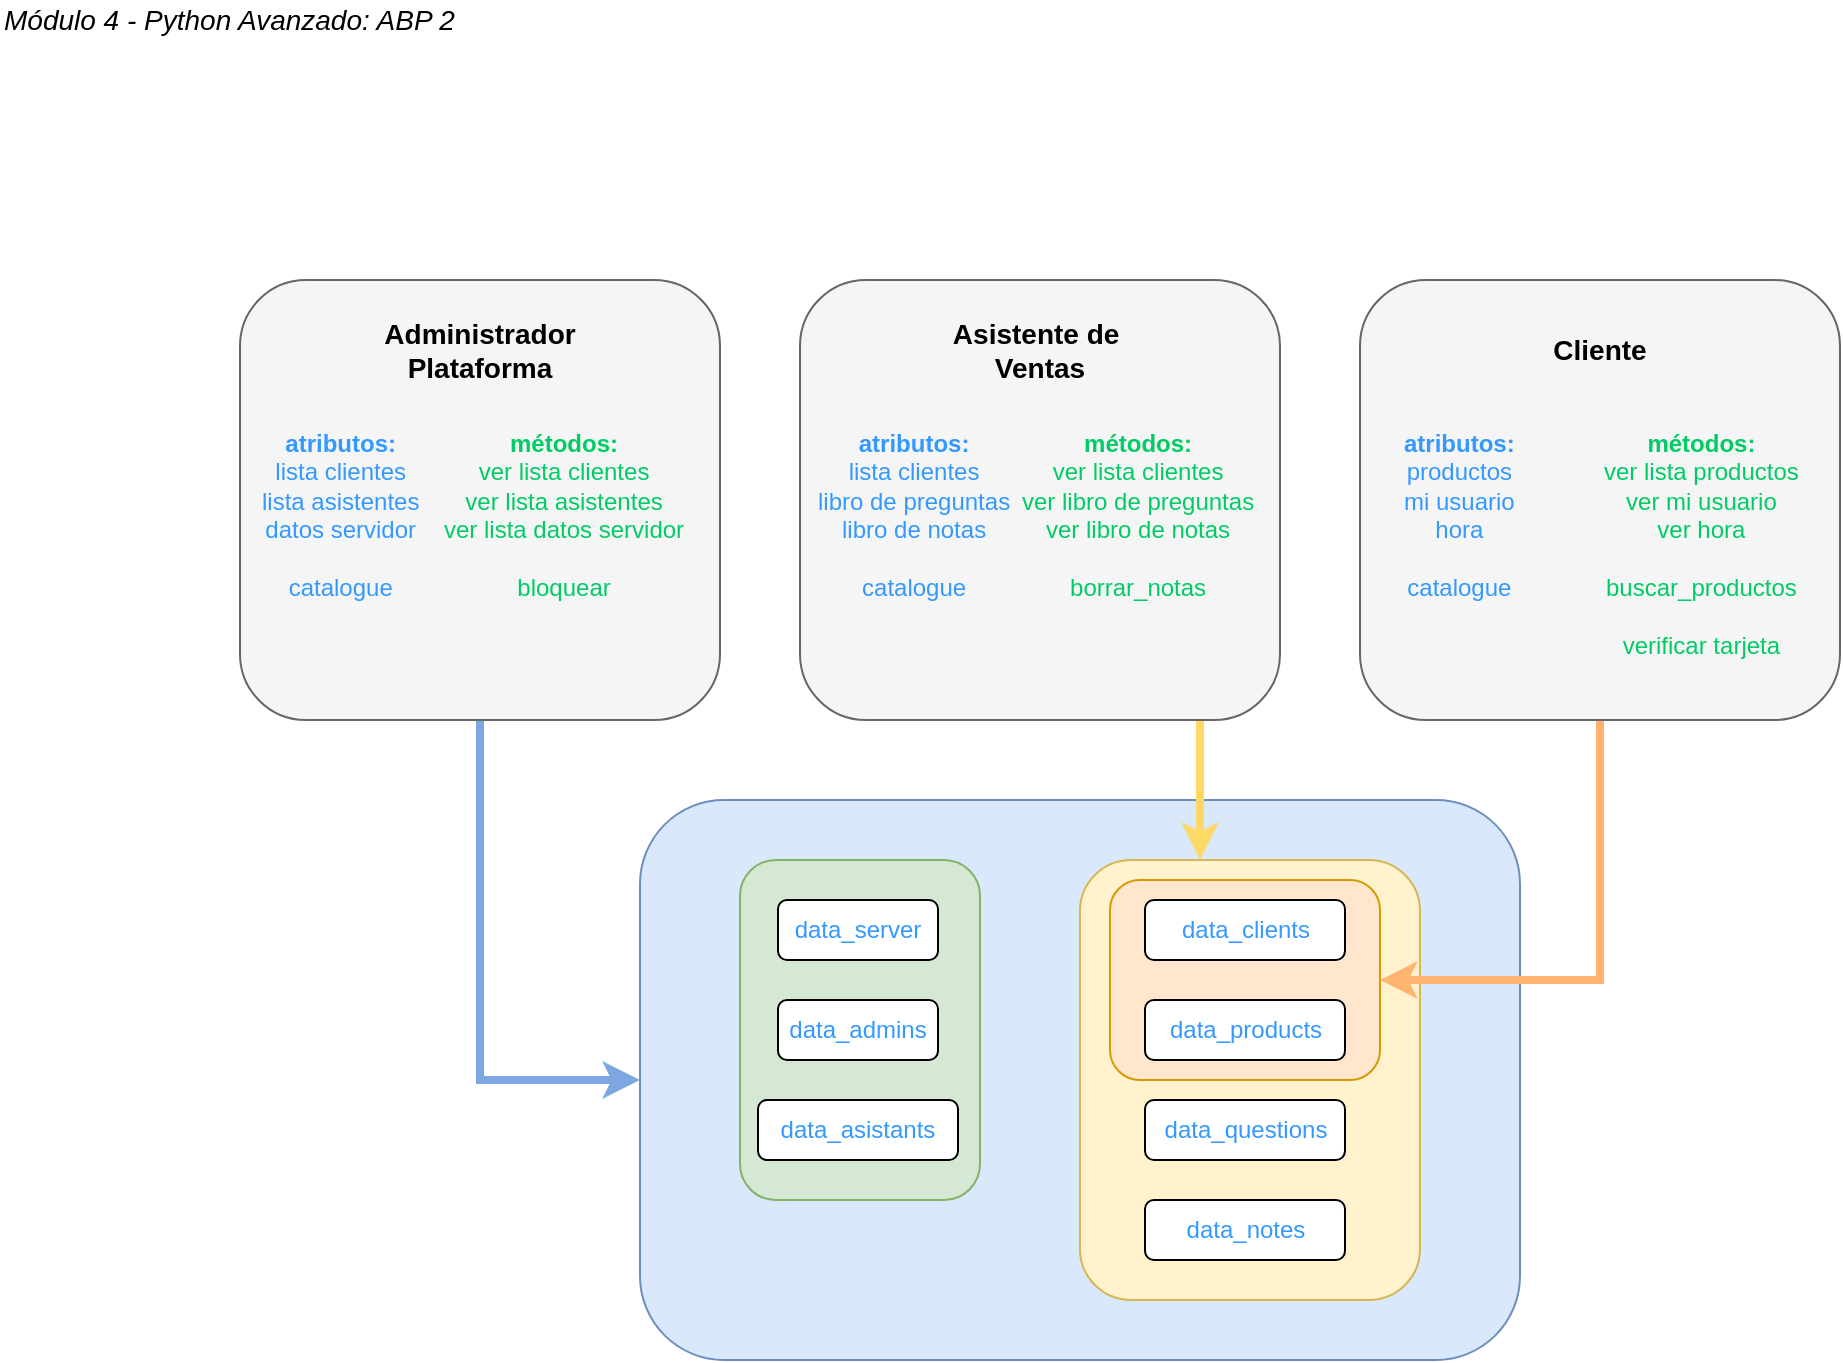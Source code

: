 <mxfile version="16.5.1" type="device"><diagram name="m4-ABP2" id="_I3ee8zGnu8vig8RhU9l"><mxGraphModel dx="946" dy="600" grid="1" gridSize="10" guides="1" tooltips="1" connect="1" arrows="1" fold="1" page="1" pageScale="1" pageWidth="1169" pageHeight="827" math="0" shadow="0"><root><mxCell id="O9lXNaPvnZDHVMcwYIjZ-0"/><mxCell id="O9lXNaPvnZDHVMcwYIjZ-1" parent="O9lXNaPvnZDHVMcwYIjZ-0"/><mxCell id="EaEMciqMXt_z6LUClSzP-9" value="&lt;div style=&quot;color: rgb(51 , 153 , 255) ; text-align: left&quot;&gt;&lt;br&gt;&lt;/div&gt;" style="rounded=1;whiteSpace=wrap;html=1;fillColor=#dae8fc;strokeColor=#6c8ebf;" parent="O9lXNaPvnZDHVMcwYIjZ-1" vertex="1"><mxGeometry x="360" y="440" width="440" height="280" as="geometry"/></mxCell><mxCell id="EaEMciqMXt_z6LUClSzP-8" value="&lt;div style=&quot;color: rgb(51 , 153 , 255) ; text-align: left&quot;&gt;&lt;br&gt;&lt;/div&gt;" style="rounded=1;whiteSpace=wrap;html=1;fillColor=#fff2cc;strokeColor=#d6b656;" parent="O9lXNaPvnZDHVMcwYIjZ-1" vertex="1"><mxGeometry x="580" y="470" width="170" height="220" as="geometry"/></mxCell><mxCell id="EaEMciqMXt_z6LUClSzP-13" value="&lt;div style=&quot;color: rgb(51 , 153 , 255) ; text-align: left&quot;&gt;&lt;br&gt;&lt;/div&gt;" style="rounded=1;whiteSpace=wrap;html=1;fillColor=#ffe6cc;strokeColor=#d79b00;" parent="O9lXNaPvnZDHVMcwYIjZ-1" vertex="1"><mxGeometry x="595" y="480" width="135" height="100" as="geometry"/></mxCell><mxCell id="ffkflUCUIrwLm2eqOavv-32" value="&lt;div style=&quot;color: rgb(51 , 153 , 255) ; text-align: left&quot;&gt;&lt;br&gt;&lt;/div&gt;" style="rounded=1;whiteSpace=wrap;html=1;fillColor=#d5e8d4;strokeColor=#82b366;" parent="O9lXNaPvnZDHVMcwYIjZ-1" vertex="1"><mxGeometry x="410" y="470" width="120" height="170" as="geometry"/></mxCell><mxCell id="EaEMciqMXt_z6LUClSzP-12" style="edgeStyle=orthogonalEdgeStyle;rounded=0;orthogonalLoop=1;jettySize=auto;html=1;entryX=0;entryY=0.5;entryDx=0;entryDy=0;strokeColor=#7EA6E0;strokeWidth=4;" parent="O9lXNaPvnZDHVMcwYIjZ-1" source="O9lXNaPvnZDHVMcwYIjZ-10" target="EaEMciqMXt_z6LUClSzP-9" edge="1"><mxGeometry relative="1" as="geometry"/></mxCell><mxCell id="O9lXNaPvnZDHVMcwYIjZ-10" value="" style="rounded=1;whiteSpace=wrap;html=1;fillColor=#f5f5f5;strokeColor=#666666;fontColor=#333333;fontStyle=1;fontSize=14;" parent="O9lXNaPvnZDHVMcwYIjZ-1" vertex="1"><mxGeometry x="160" y="180" width="240" height="220" as="geometry"/></mxCell><mxCell id="O9lXNaPvnZDHVMcwYIjZ-11" value="Administrador Plataforma" style="text;html=1;strokeColor=none;fillColor=none;align=center;verticalAlign=middle;whiteSpace=wrap;rounded=0;fontStyle=1;fontSize=14;" parent="O9lXNaPvnZDHVMcwYIjZ-1" vertex="1"><mxGeometry x="205" y="200" width="150" height="30" as="geometry"/></mxCell><mxCell id="O9lXNaPvnZDHVMcwYIjZ-12" value="&lt;div style=&quot;text-align: center&quot;&gt;&lt;font face=&quot;helvetica&quot;&gt;&lt;b&gt;atributos:&lt;/b&gt;&lt;/font&gt;&lt;/div&gt;&lt;div style=&quot;text-align: center&quot;&gt;&lt;font face=&quot;helvetica&quot;&gt;lista clientes&lt;/font&gt;&lt;/div&gt;&lt;div style=&quot;text-align: center&quot;&gt;&lt;font face=&quot;helvetica&quot;&gt;lista asistentes&lt;/font&gt;&lt;/div&gt;&lt;div style=&quot;text-align: center&quot;&gt;&lt;font face=&quot;helvetica&quot;&gt;datos servidor&lt;/font&gt;&lt;/div&gt;&lt;div style=&quot;text-align: center&quot;&gt;&lt;font face=&quot;helvetica&quot;&gt;&lt;br&gt;&lt;/font&gt;&lt;/div&gt;&lt;div style=&quot;text-align: center&quot;&gt;&lt;font face=&quot;helvetica&quot;&gt;catalogue&lt;br&gt;&lt;/font&gt;&lt;/div&gt;" style="text;whiteSpace=wrap;html=1;fontColor=#3399FF;" parent="O9lXNaPvnZDHVMcwYIjZ-1" vertex="1"><mxGeometry x="169" y="248" width="90" height="112" as="geometry"/></mxCell><mxCell id="O9lXNaPvnZDHVMcwYIjZ-13" value="&lt;div style=&quot;text-align: center&quot;&gt;&lt;font face=&quot;helvetica&quot;&gt;&lt;b&gt;métodos:&lt;/b&gt;&lt;/font&gt;&lt;/div&gt;&lt;div style=&quot;text-align: center&quot;&gt;&lt;font face=&quot;helvetica&quot;&gt;ver lista clientes&lt;/font&gt;&lt;/div&gt;&lt;div style=&quot;text-align: center&quot;&gt;&lt;font face=&quot;helvetica&quot;&gt;ver lista asistentes&lt;/font&gt;&lt;/div&gt;&lt;div style=&quot;text-align: center&quot;&gt;&lt;font face=&quot;helvetica&quot;&gt;ver lista datos servidor&lt;/font&gt;&lt;/div&gt;&lt;div style=&quot;text-align: center&quot;&gt;&lt;font face=&quot;helvetica&quot;&gt;&lt;br&gt;&lt;/font&gt;&lt;/div&gt;&lt;div style=&quot;text-align: center&quot;&gt;&lt;font face=&quot;helvetica&quot;&gt;bloquear&lt;br&gt;&lt;/font&gt;&lt;/div&gt;" style="text;whiteSpace=wrap;html=1;fontColor=#00CC66;" parent="O9lXNaPvnZDHVMcwYIjZ-1" vertex="1"><mxGeometry x="260" y="248" width="127" height="112" as="geometry"/></mxCell><mxCell id="O9lXNaPvnZDHVMcwYIjZ-19" value="Módulo 4 - Python Avanzado: ABP 2" style="text;html=1;strokeColor=none;fillColor=none;align=left;verticalAlign=middle;whiteSpace=wrap;rounded=0;fontStyle=2;fontSize=14;" parent="O9lXNaPvnZDHVMcwYIjZ-1" vertex="1"><mxGeometry x="40" y="40" width="280" height="20" as="geometry"/></mxCell><mxCell id="EaEMciqMXt_z6LUClSzP-10" style="edgeStyle=orthogonalEdgeStyle;rounded=0;orthogonalLoop=1;jettySize=auto;html=1;strokeColor=#FFD966;strokeWidth=4;" parent="O9lXNaPvnZDHVMcwYIjZ-1" source="ffkflUCUIrwLm2eqOavv-0" target="EaEMciqMXt_z6LUClSzP-8" edge="1"><mxGeometry relative="1" as="geometry"><Array as="points"><mxPoint x="640" y="420"/><mxPoint x="640" y="420"/></Array></mxGeometry></mxCell><mxCell id="ffkflUCUIrwLm2eqOavv-0" value="" style="rounded=1;whiteSpace=wrap;html=1;fillColor=#f5f5f5;strokeColor=#666666;fontColor=#333333;fontStyle=1;fontSize=14;" parent="O9lXNaPvnZDHVMcwYIjZ-1" vertex="1"><mxGeometry x="440" y="180" width="240" height="220" as="geometry"/></mxCell><mxCell id="ffkflUCUIrwLm2eqOavv-1" value="Asistente de&amp;nbsp;&lt;br&gt;Ventas" style="text;html=1;strokeColor=none;fillColor=none;align=center;verticalAlign=middle;whiteSpace=wrap;rounded=0;fontStyle=1;fontSize=14;" parent="O9lXNaPvnZDHVMcwYIjZ-1" vertex="1"><mxGeometry x="485" y="200" width="150" height="30" as="geometry"/></mxCell><mxCell id="ffkflUCUIrwLm2eqOavv-2" value="&lt;div style=&quot;text-align: center&quot;&gt;&lt;font face=&quot;helvetica&quot;&gt;&lt;b&gt;atributos:&lt;/b&gt;&lt;/font&gt;&lt;/div&gt;&lt;div style=&quot;text-align: center&quot;&gt;&lt;font face=&quot;helvetica&quot;&gt;lista clientes&lt;/font&gt;&lt;/div&gt;&lt;div style=&quot;text-align: center&quot;&gt;&lt;font face=&quot;helvetica&quot;&gt;libro de preguntas&lt;/font&gt;&lt;/div&gt;&lt;div style=&quot;text-align: center&quot;&gt;&lt;font face=&quot;helvetica&quot;&gt;libro de notas&lt;/font&gt;&lt;/div&gt;&lt;div style=&quot;text-align: center&quot;&gt;&lt;font face=&quot;helvetica&quot;&gt;&lt;br&gt;&lt;/font&gt;&lt;/div&gt;&lt;div style=&quot;text-align: center&quot;&gt;&lt;font face=&quot;helvetica&quot;&gt;catalogue&lt;br&gt;&lt;/font&gt;&lt;/div&gt;" style="text;whiteSpace=wrap;html=1;fontColor=#3399FF;" parent="O9lXNaPvnZDHVMcwYIjZ-1" vertex="1"><mxGeometry x="447" y="248" width="110" height="112" as="geometry"/></mxCell><mxCell id="ffkflUCUIrwLm2eqOavv-3" value="&lt;div style=&quot;text-align: center&quot;&gt;&lt;font face=&quot;helvetica&quot;&gt;&lt;b&gt;métodos:&lt;/b&gt;&lt;/font&gt;&lt;/div&gt;&lt;div style=&quot;text-align: center&quot;&gt;&lt;font face=&quot;helvetica&quot;&gt;ver lista clientes&lt;/font&gt;&lt;/div&gt;&lt;div style=&quot;text-align: center&quot;&gt;&lt;font face=&quot;helvetica&quot;&gt;ver libro de preguntas&lt;/font&gt;&lt;/div&gt;&lt;div style=&quot;text-align: center&quot;&gt;&lt;font face=&quot;helvetica&quot;&gt;ver libro de notas&lt;/font&gt;&lt;/div&gt;&lt;div style=&quot;text-align: center&quot;&gt;&lt;font face=&quot;helvetica&quot;&gt;&lt;br&gt;&lt;/font&gt;&lt;/div&gt;&lt;div style=&quot;text-align: center&quot;&gt;&lt;font face=&quot;helvetica&quot;&gt;borrar_notas&lt;br&gt;&lt;/font&gt;&lt;/div&gt;" style="text;whiteSpace=wrap;html=1;fontColor=#00CC66;" parent="O9lXNaPvnZDHVMcwYIjZ-1" vertex="1"><mxGeometry x="549" y="248" width="127" height="112" as="geometry"/></mxCell><mxCell id="EaEMciqMXt_z6LUClSzP-15" style="edgeStyle=orthogonalEdgeStyle;rounded=0;orthogonalLoop=1;jettySize=auto;html=1;entryX=1;entryY=0.5;entryDx=0;entryDy=0;strokeColor=#FFB570;strokeWidth=4;" parent="O9lXNaPvnZDHVMcwYIjZ-1" source="ffkflUCUIrwLm2eqOavv-4" target="EaEMciqMXt_z6LUClSzP-13" edge="1"><mxGeometry relative="1" as="geometry"/></mxCell><mxCell id="ffkflUCUIrwLm2eqOavv-4" value="" style="rounded=1;whiteSpace=wrap;html=1;fillColor=#f5f5f5;strokeColor=#666666;fontColor=#333333;fontStyle=1;fontSize=14;" parent="O9lXNaPvnZDHVMcwYIjZ-1" vertex="1"><mxGeometry x="720" y="180" width="240" height="220" as="geometry"/></mxCell><mxCell id="ffkflUCUIrwLm2eqOavv-5" value="Cliente&lt;br&gt;" style="text;html=1;strokeColor=none;fillColor=none;align=center;verticalAlign=middle;whiteSpace=wrap;rounded=0;fontStyle=1;fontSize=14;" parent="O9lXNaPvnZDHVMcwYIjZ-1" vertex="1"><mxGeometry x="765" y="200" width="150" height="30" as="geometry"/></mxCell><mxCell id="ffkflUCUIrwLm2eqOavv-6" value="&lt;div style=&quot;text-align: center&quot;&gt;&lt;font face=&quot;helvetica&quot;&gt;&lt;b&gt;atributos:&lt;/b&gt;&lt;/font&gt;&lt;/div&gt;&lt;div style=&quot;text-align: center&quot;&gt;&lt;font face=&quot;helvetica&quot;&gt;productos&lt;/font&gt;&lt;/div&gt;&lt;div style=&quot;text-align: center&quot;&gt;&lt;font face=&quot;helvetica&quot;&gt;mi usuario&lt;/font&gt;&lt;/div&gt;&lt;div style=&quot;text-align: center&quot;&gt;&lt;font face=&quot;helvetica&quot;&gt;hora&lt;/font&gt;&lt;/div&gt;&lt;div style=&quot;text-align: center&quot;&gt;&lt;font face=&quot;helvetica&quot;&gt;&lt;br&gt;&lt;/font&gt;&lt;/div&gt;&lt;div style=&quot;text-align: center&quot;&gt;&lt;font face=&quot;helvetica&quot;&gt;catalogue&lt;br&gt;&lt;/font&gt;&lt;/div&gt;" style="text;whiteSpace=wrap;html=1;fontColor=#3399FF;" parent="O9lXNaPvnZDHVMcwYIjZ-1" vertex="1"><mxGeometry x="740" y="248" width="90" height="112" as="geometry"/></mxCell><mxCell id="ffkflUCUIrwLm2eqOavv-7" value="&lt;div style=&quot;text-align: center&quot;&gt;&lt;font face=&quot;helvetica&quot;&gt;&lt;b&gt;métodos:&lt;/b&gt;&lt;/font&gt;&lt;/div&gt;&lt;div style=&quot;text-align: center&quot;&gt;&lt;font face=&quot;helvetica&quot;&gt;ver lista productos&lt;/font&gt;&lt;/div&gt;&lt;div style=&quot;text-align: center&quot;&gt;&lt;font face=&quot;helvetica&quot;&gt;ver mi usuario&lt;/font&gt;&lt;/div&gt;&lt;div style=&quot;text-align: center&quot;&gt;&lt;font face=&quot;helvetica&quot;&gt;ver hora&lt;/font&gt;&lt;/div&gt;&lt;div style=&quot;text-align: center&quot;&gt;&lt;font face=&quot;helvetica&quot;&gt;&lt;br&gt;&lt;/font&gt;&lt;/div&gt;&lt;div style=&quot;text-align: center&quot;&gt;&lt;font face=&quot;helvetica&quot;&gt;buscar_productos&lt;br&gt;&lt;/font&gt;&lt;/div&gt;&lt;div style=&quot;text-align: center&quot;&gt;&lt;font face=&quot;helvetica&quot;&gt;&lt;br&gt;&lt;/font&gt;&lt;/div&gt;&lt;div style=&quot;text-align: center&quot;&gt;&lt;font face=&quot;helvetica&quot;&gt;verificar tarjeta&lt;/font&gt;&lt;/div&gt;" style="text;whiteSpace=wrap;html=1;fontColor=#00CC66;" parent="O9lXNaPvnZDHVMcwYIjZ-1" vertex="1"><mxGeometry x="840" y="248" width="107" height="102" as="geometry"/></mxCell><mxCell id="ffkflUCUIrwLm2eqOavv-10" value="&lt;div style=&quot;text-align: left&quot;&gt;&lt;span&gt;&lt;font color=&quot;#3399ff&quot;&gt;data_products&lt;/font&gt;&lt;/span&gt;&lt;/div&gt;" style="rounded=1;whiteSpace=wrap;html=1;" parent="O9lXNaPvnZDHVMcwYIjZ-1" vertex="1"><mxGeometry x="612.5" y="540" width="100" height="30" as="geometry"/></mxCell><mxCell id="ffkflUCUIrwLm2eqOavv-11" value="&lt;div&gt;&lt;font color=&quot;#3399ff&quot; face=&quot;helvetica&quot;&gt;data_server&lt;/font&gt;&lt;/div&gt;" style="rounded=1;whiteSpace=wrap;html=1;" parent="O9lXNaPvnZDHVMcwYIjZ-1" vertex="1"><mxGeometry x="429" y="490" width="80" height="30" as="geometry"/></mxCell><mxCell id="EaEMciqMXt_z6LUClSzP-2" value="&lt;font color=&quot;#3399ff&quot; face=&quot;helvetica&quot;&gt;data_admins&lt;/font&gt;" style="rounded=1;whiteSpace=wrap;html=1;" parent="O9lXNaPvnZDHVMcwYIjZ-1" vertex="1"><mxGeometry x="429" y="540" width="80" height="30" as="geometry"/></mxCell><mxCell id="EaEMciqMXt_z6LUClSzP-3" value="&lt;font color=&quot;#3399ff&quot; face=&quot;helvetica&quot;&gt;data_clients&lt;/font&gt;" style="rounded=1;whiteSpace=wrap;html=1;" parent="O9lXNaPvnZDHVMcwYIjZ-1" vertex="1"><mxGeometry x="612.5" y="490" width="100" height="30" as="geometry"/></mxCell><mxCell id="EaEMciqMXt_z6LUClSzP-4" value="&lt;font color=&quot;#3399ff&quot; face=&quot;helvetica&quot;&gt;data_asistants&lt;/font&gt;" style="rounded=1;whiteSpace=wrap;html=1;" parent="O9lXNaPvnZDHVMcwYIjZ-1" vertex="1"><mxGeometry x="419" y="590" width="100" height="30" as="geometry"/></mxCell><mxCell id="EaEMciqMXt_z6LUClSzP-6" value="&lt;div style=&quot;text-align: left&quot;&gt;&lt;font color=&quot;#3399ff&quot;&gt;data_questions&lt;/font&gt;&lt;br&gt;&lt;/div&gt;" style="rounded=1;whiteSpace=wrap;html=1;" parent="O9lXNaPvnZDHVMcwYIjZ-1" vertex="1"><mxGeometry x="612.5" y="590" width="100" height="30" as="geometry"/></mxCell><mxCell id="EaEMciqMXt_z6LUClSzP-7" value="&lt;div style=&quot;text-align: left&quot;&gt;&lt;font color=&quot;#3399ff&quot;&gt;data_notes&lt;/font&gt;&lt;br&gt;&lt;/div&gt;" style="rounded=1;whiteSpace=wrap;html=1;" parent="O9lXNaPvnZDHVMcwYIjZ-1" vertex="1"><mxGeometry x="612.5" y="640" width="100" height="30" as="geometry"/></mxCell></root></mxGraphModel></diagram></mxfile>